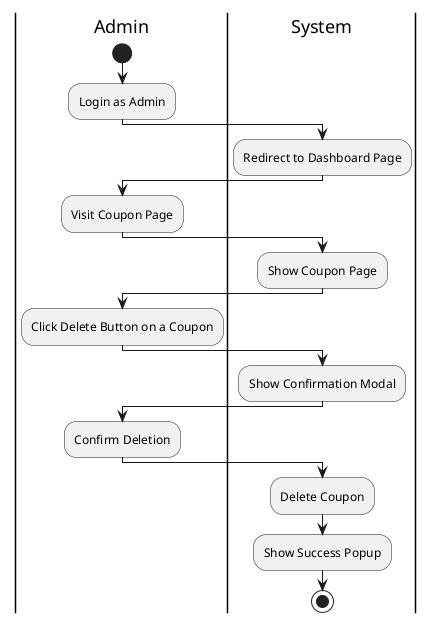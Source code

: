@startuml DeleteCoupon
|Admin|
start
:Login as Admin;
|System|
:Redirect to Dashboard Page;
|Admin|
:Visit Coupon Page;
|System|
:Show Coupon Page;
|Admin|
:Click Delete Button on a Coupon;
|System|
:Show Confirmation Modal;
|Admin|
:Confirm Deletion;
|System|
:Delete Coupon;
:Show Success Popup;
stop
@enduml
